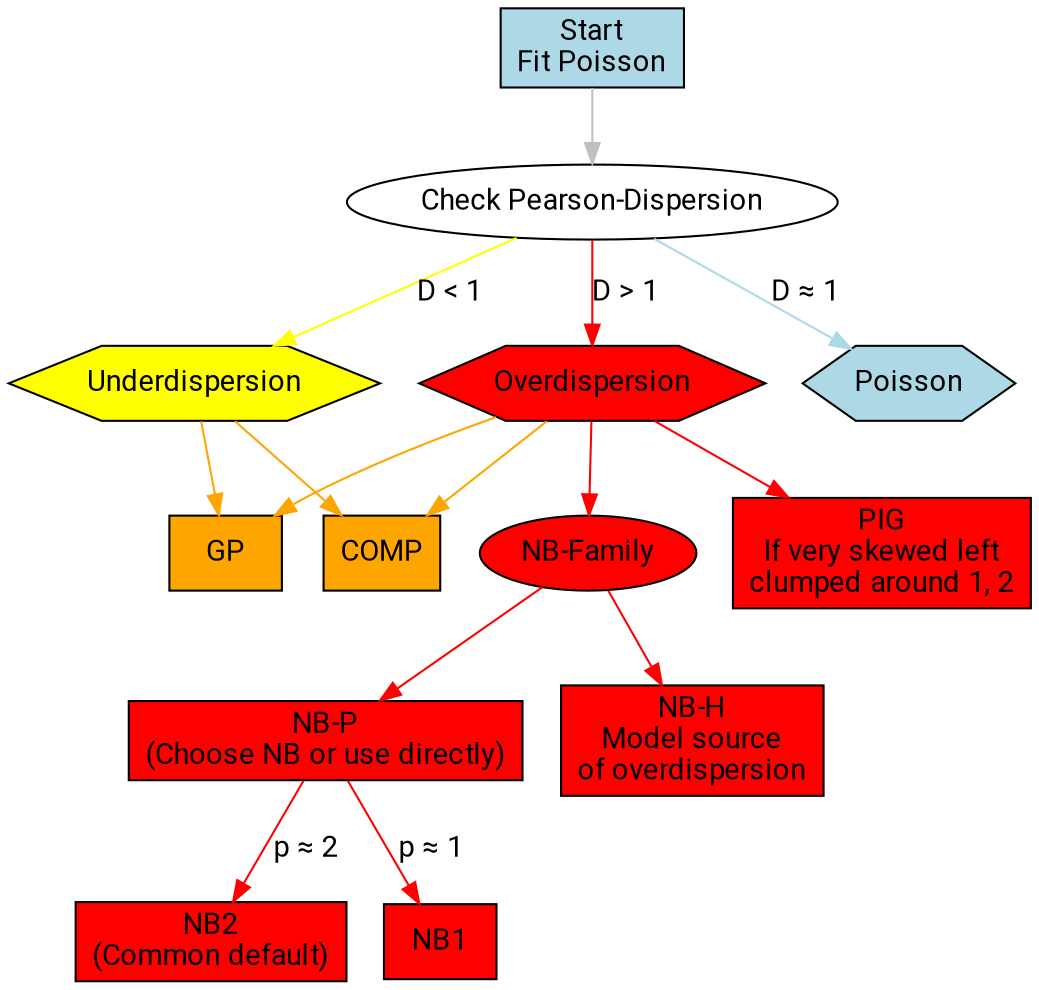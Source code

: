 digraph decisiontree {

graph [layout = dot]

################################
#### Global node attributes ####
################################
node [shape = rectangle,
      style = filled,
      color = black,
      fontname = "Roboto"]
edge [fontname = "Roboto"]

node [fillcolor = white]
start [label = "Start\nFit Poisson",
       shape = rectangle,
       fillcolor = "lightblue"]

################################
#### First step             ####
################################
node [fillcolor = white]
checkdisp [label = "Check Pearson-Dispersion", shape = oval]

ud [label = "Underdispersion", fillcolor = "yellow", shape = hexagon]
pois [label = "Poisson", fillcolor = lightblue, shape = hexagon]
od [label = "Overdispersion", fillcolor = "red", shape = hexagon]

node [fillcolor = orange]

edge [color = grey]
start -> checkdisp [label = ""]
checkdisp -> ud [label = "D < 1", color = yellow]
checkdisp -> pois [label = "D ≈ 1", color = lightblue]
checkdisp -> od [label = "D > 1", color = red]

node []
# se_adjust [label = "Adjust SE", color = lightblue]
nb2 [label = "NB2\n(Common default)", fillcolor = red]
pig [label = "PIG\nIf very skewed left\nclumped around 1, 2", fillcolor = red]
cmp [label = "COMP", fillcolor = orange]
gpois [label = "GP", fillcolor = orange]

nbp [label = "NB-P\n(Choose NB or use directly)", fillcolor = red]
nb1 [label = "NB1", fillcolor = red]
nbh [label = "NB-H\nModel source\nof overdispersion", fillcolor = red]
nbfam [label = "NB-Family", fillcolor = red, shape = oval]

edge [color = red]
od -> nbfam
nbfam -> nbp [label = ""]
nbp -> nb1 [label = "p ≈ 1"]
nbp -> nb2 [label = "p ≈ 2"]
od -> pig [label = ""]
nbfam -> nbh [label = ""]

edge [color = orange]
od, ud -> {cmp, gpois}

}

